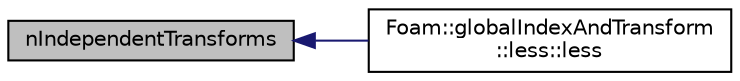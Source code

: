 digraph "nIndependentTransforms"
{
  bgcolor="transparent";
  edge [fontname="Helvetica",fontsize="10",labelfontname="Helvetica",labelfontsize="10"];
  node [fontname="Helvetica",fontsize="10",shape=record];
  rankdir="LR";
  Node449 [label="nIndependentTransforms",height=0.2,width=0.4,color="black", fillcolor="grey75", style="filled", fontcolor="black"];
  Node449 -> Node450 [dir="back",color="midnightblue",fontsize="10",style="solid",fontname="Helvetica"];
  Node450 [label="Foam::globalIndexAndTransform\l::less::less",height=0.2,width=0.4,color="black",URL="$a28853.html#a9895380888f2c4618ac4d892dee1d024"];
}

